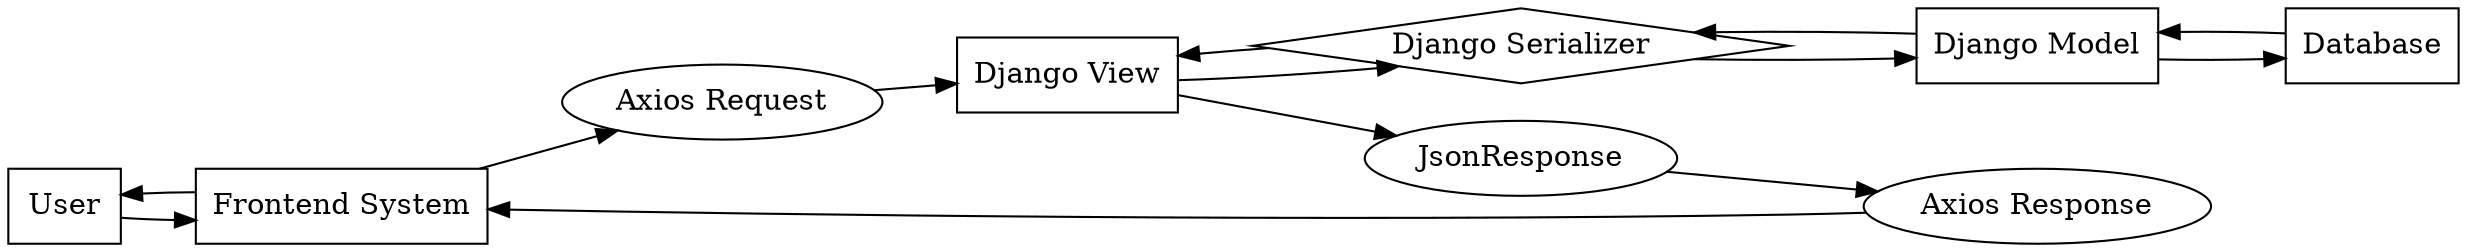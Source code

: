 digraph G {
    rankdir=LR;
    node [shape=box];
    User -> "Frontend System" -> "Axios Request" -> "Django View" -> "Django Serializer" -> "Django Model" -> Database;
    Database -> "Django Model" -> "Django Serializer" -> "Django View" -> "JsonResponse" -> "Axios Response" -> "Frontend System" -> User;
    "Axios Request" [shape=ellipse];
    "JsonResponse" [shape=ellipse];
    "Axios Response" [shape=ellipse];
    "Django Serializer" [shape=diamond];
}